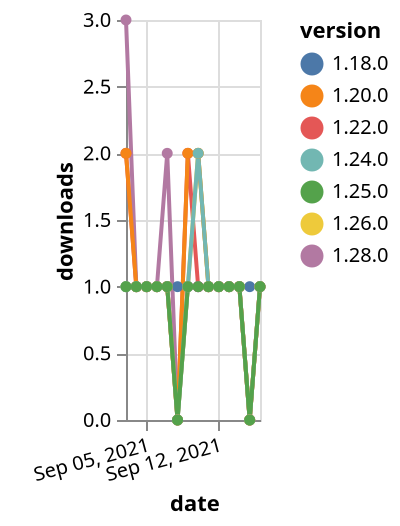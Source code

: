 {"$schema": "https://vega.github.io/schema/vega-lite/v5.json", "description": "A simple bar chart with embedded data.", "data": {"values": [{"date": "2021-09-03", "total": 219, "delta": 1, "version": "1.18.0"}, {"date": "2021-09-04", "total": 220, "delta": 1, "version": "1.18.0"}, {"date": "2021-09-05", "total": 221, "delta": 1, "version": "1.18.0"}, {"date": "2021-09-06", "total": 222, "delta": 1, "version": "1.18.0"}, {"date": "2021-09-07", "total": 223, "delta": 1, "version": "1.18.0"}, {"date": "2021-09-08", "total": 224, "delta": 1, "version": "1.18.0"}, {"date": "2021-09-09", "total": 225, "delta": 1, "version": "1.18.0"}, {"date": "2021-09-10", "total": 226, "delta": 1, "version": "1.18.0"}, {"date": "2021-09-11", "total": 227, "delta": 1, "version": "1.18.0"}, {"date": "2021-09-12", "total": 228, "delta": 1, "version": "1.18.0"}, {"date": "2021-09-13", "total": 229, "delta": 1, "version": "1.18.0"}, {"date": "2021-09-14", "total": 230, "delta": 1, "version": "1.18.0"}, {"date": "2021-09-15", "total": 231, "delta": 1, "version": "1.18.0"}, {"date": "2021-09-16", "total": 232, "delta": 1, "version": "1.18.0"}, {"date": "2021-09-03", "total": 166, "delta": 2, "version": "1.22.0"}, {"date": "2021-09-04", "total": 167, "delta": 1, "version": "1.22.0"}, {"date": "2021-09-05", "total": 168, "delta": 1, "version": "1.22.0"}, {"date": "2021-09-06", "total": 169, "delta": 1, "version": "1.22.0"}, {"date": "2021-09-07", "total": 170, "delta": 1, "version": "1.22.0"}, {"date": "2021-09-08", "total": 170, "delta": 0, "version": "1.22.0"}, {"date": "2021-09-09", "total": 172, "delta": 2, "version": "1.22.0"}, {"date": "2021-09-10", "total": 173, "delta": 1, "version": "1.22.0"}, {"date": "2021-09-11", "total": 174, "delta": 1, "version": "1.22.0"}, {"date": "2021-09-12", "total": 175, "delta": 1, "version": "1.22.0"}, {"date": "2021-09-13", "total": 176, "delta": 1, "version": "1.22.0"}, {"date": "2021-09-14", "total": 177, "delta": 1, "version": "1.22.0"}, {"date": "2021-09-15", "total": 177, "delta": 0, "version": "1.22.0"}, {"date": "2021-09-16", "total": 178, "delta": 1, "version": "1.22.0"}, {"date": "2021-09-03", "total": 115, "delta": 3, "version": "1.28.0"}, {"date": "2021-09-04", "total": 116, "delta": 1, "version": "1.28.0"}, {"date": "2021-09-05", "total": 117, "delta": 1, "version": "1.28.0"}, {"date": "2021-09-06", "total": 118, "delta": 1, "version": "1.28.0"}, {"date": "2021-09-07", "total": 120, "delta": 2, "version": "1.28.0"}, {"date": "2021-09-08", "total": 120, "delta": 0, "version": "1.28.0"}, {"date": "2021-09-09", "total": 121, "delta": 1, "version": "1.28.0"}, {"date": "2021-09-10", "total": 122, "delta": 1, "version": "1.28.0"}, {"date": "2021-09-11", "total": 123, "delta": 1, "version": "1.28.0"}, {"date": "2021-09-12", "total": 124, "delta": 1, "version": "1.28.0"}, {"date": "2021-09-13", "total": 125, "delta": 1, "version": "1.28.0"}, {"date": "2021-09-14", "total": 126, "delta": 1, "version": "1.28.0"}, {"date": "2021-09-15", "total": 126, "delta": 0, "version": "1.28.0"}, {"date": "2021-09-16", "total": 127, "delta": 1, "version": "1.28.0"}, {"date": "2021-09-03", "total": 162, "delta": 1, "version": "1.26.0"}, {"date": "2021-09-04", "total": 163, "delta": 1, "version": "1.26.0"}, {"date": "2021-09-05", "total": 164, "delta": 1, "version": "1.26.0"}, {"date": "2021-09-06", "total": 165, "delta": 1, "version": "1.26.0"}, {"date": "2021-09-07", "total": 166, "delta": 1, "version": "1.26.0"}, {"date": "2021-09-08", "total": 166, "delta": 0, "version": "1.26.0"}, {"date": "2021-09-09", "total": 167, "delta": 1, "version": "1.26.0"}, {"date": "2021-09-10", "total": 169, "delta": 2, "version": "1.26.0"}, {"date": "2021-09-11", "total": 170, "delta": 1, "version": "1.26.0"}, {"date": "2021-09-12", "total": 171, "delta": 1, "version": "1.26.0"}, {"date": "2021-09-13", "total": 172, "delta": 1, "version": "1.26.0"}, {"date": "2021-09-14", "total": 173, "delta": 1, "version": "1.26.0"}, {"date": "2021-09-15", "total": 173, "delta": 0, "version": "1.26.0"}, {"date": "2021-09-16", "total": 174, "delta": 1, "version": "1.26.0"}, {"date": "2021-09-03", "total": 292, "delta": 2, "version": "1.20.0"}, {"date": "2021-09-04", "total": 293, "delta": 1, "version": "1.20.0"}, {"date": "2021-09-05", "total": 294, "delta": 1, "version": "1.20.0"}, {"date": "2021-09-06", "total": 295, "delta": 1, "version": "1.20.0"}, {"date": "2021-09-07", "total": 296, "delta": 1, "version": "1.20.0"}, {"date": "2021-09-08", "total": 296, "delta": 0, "version": "1.20.0"}, {"date": "2021-09-09", "total": 298, "delta": 2, "version": "1.20.0"}, {"date": "2021-09-10", "total": 300, "delta": 2, "version": "1.20.0"}, {"date": "2021-09-11", "total": 301, "delta": 1, "version": "1.20.0"}, {"date": "2021-09-12", "total": 302, "delta": 1, "version": "1.20.0"}, {"date": "2021-09-13", "total": 303, "delta": 1, "version": "1.20.0"}, {"date": "2021-09-14", "total": 304, "delta": 1, "version": "1.20.0"}, {"date": "2021-09-15", "total": 304, "delta": 0, "version": "1.20.0"}, {"date": "2021-09-16", "total": 305, "delta": 1, "version": "1.20.0"}, {"date": "2021-09-03", "total": 156, "delta": 1, "version": "1.24.0"}, {"date": "2021-09-04", "total": 157, "delta": 1, "version": "1.24.0"}, {"date": "2021-09-05", "total": 158, "delta": 1, "version": "1.24.0"}, {"date": "2021-09-06", "total": 159, "delta": 1, "version": "1.24.0"}, {"date": "2021-09-07", "total": 160, "delta": 1, "version": "1.24.0"}, {"date": "2021-09-08", "total": 160, "delta": 0, "version": "1.24.0"}, {"date": "2021-09-09", "total": 161, "delta": 1, "version": "1.24.0"}, {"date": "2021-09-10", "total": 163, "delta": 2, "version": "1.24.0"}, {"date": "2021-09-11", "total": 164, "delta": 1, "version": "1.24.0"}, {"date": "2021-09-12", "total": 165, "delta": 1, "version": "1.24.0"}, {"date": "2021-09-13", "total": 166, "delta": 1, "version": "1.24.0"}, {"date": "2021-09-14", "total": 167, "delta": 1, "version": "1.24.0"}, {"date": "2021-09-15", "total": 167, "delta": 0, "version": "1.24.0"}, {"date": "2021-09-16", "total": 168, "delta": 1, "version": "1.24.0"}, {"date": "2021-09-03", "total": 135, "delta": 1, "version": "1.25.0"}, {"date": "2021-09-04", "total": 136, "delta": 1, "version": "1.25.0"}, {"date": "2021-09-05", "total": 137, "delta": 1, "version": "1.25.0"}, {"date": "2021-09-06", "total": 138, "delta": 1, "version": "1.25.0"}, {"date": "2021-09-07", "total": 139, "delta": 1, "version": "1.25.0"}, {"date": "2021-09-08", "total": 139, "delta": 0, "version": "1.25.0"}, {"date": "2021-09-09", "total": 140, "delta": 1, "version": "1.25.0"}, {"date": "2021-09-10", "total": 141, "delta": 1, "version": "1.25.0"}, {"date": "2021-09-11", "total": 142, "delta": 1, "version": "1.25.0"}, {"date": "2021-09-12", "total": 143, "delta": 1, "version": "1.25.0"}, {"date": "2021-09-13", "total": 144, "delta": 1, "version": "1.25.0"}, {"date": "2021-09-14", "total": 145, "delta": 1, "version": "1.25.0"}, {"date": "2021-09-15", "total": 145, "delta": 0, "version": "1.25.0"}, {"date": "2021-09-16", "total": 146, "delta": 1, "version": "1.25.0"}]}, "width": "container", "mark": {"type": "line", "point": {"filled": true}}, "encoding": {"x": {"field": "date", "type": "temporal", "timeUnit": "yearmonthdate", "title": "date", "axis": {"labelAngle": -15}}, "y": {"field": "delta", "type": "quantitative", "title": "downloads"}, "color": {"field": "version", "type": "nominal"}, "tooltip": {"field": "delta"}}}
